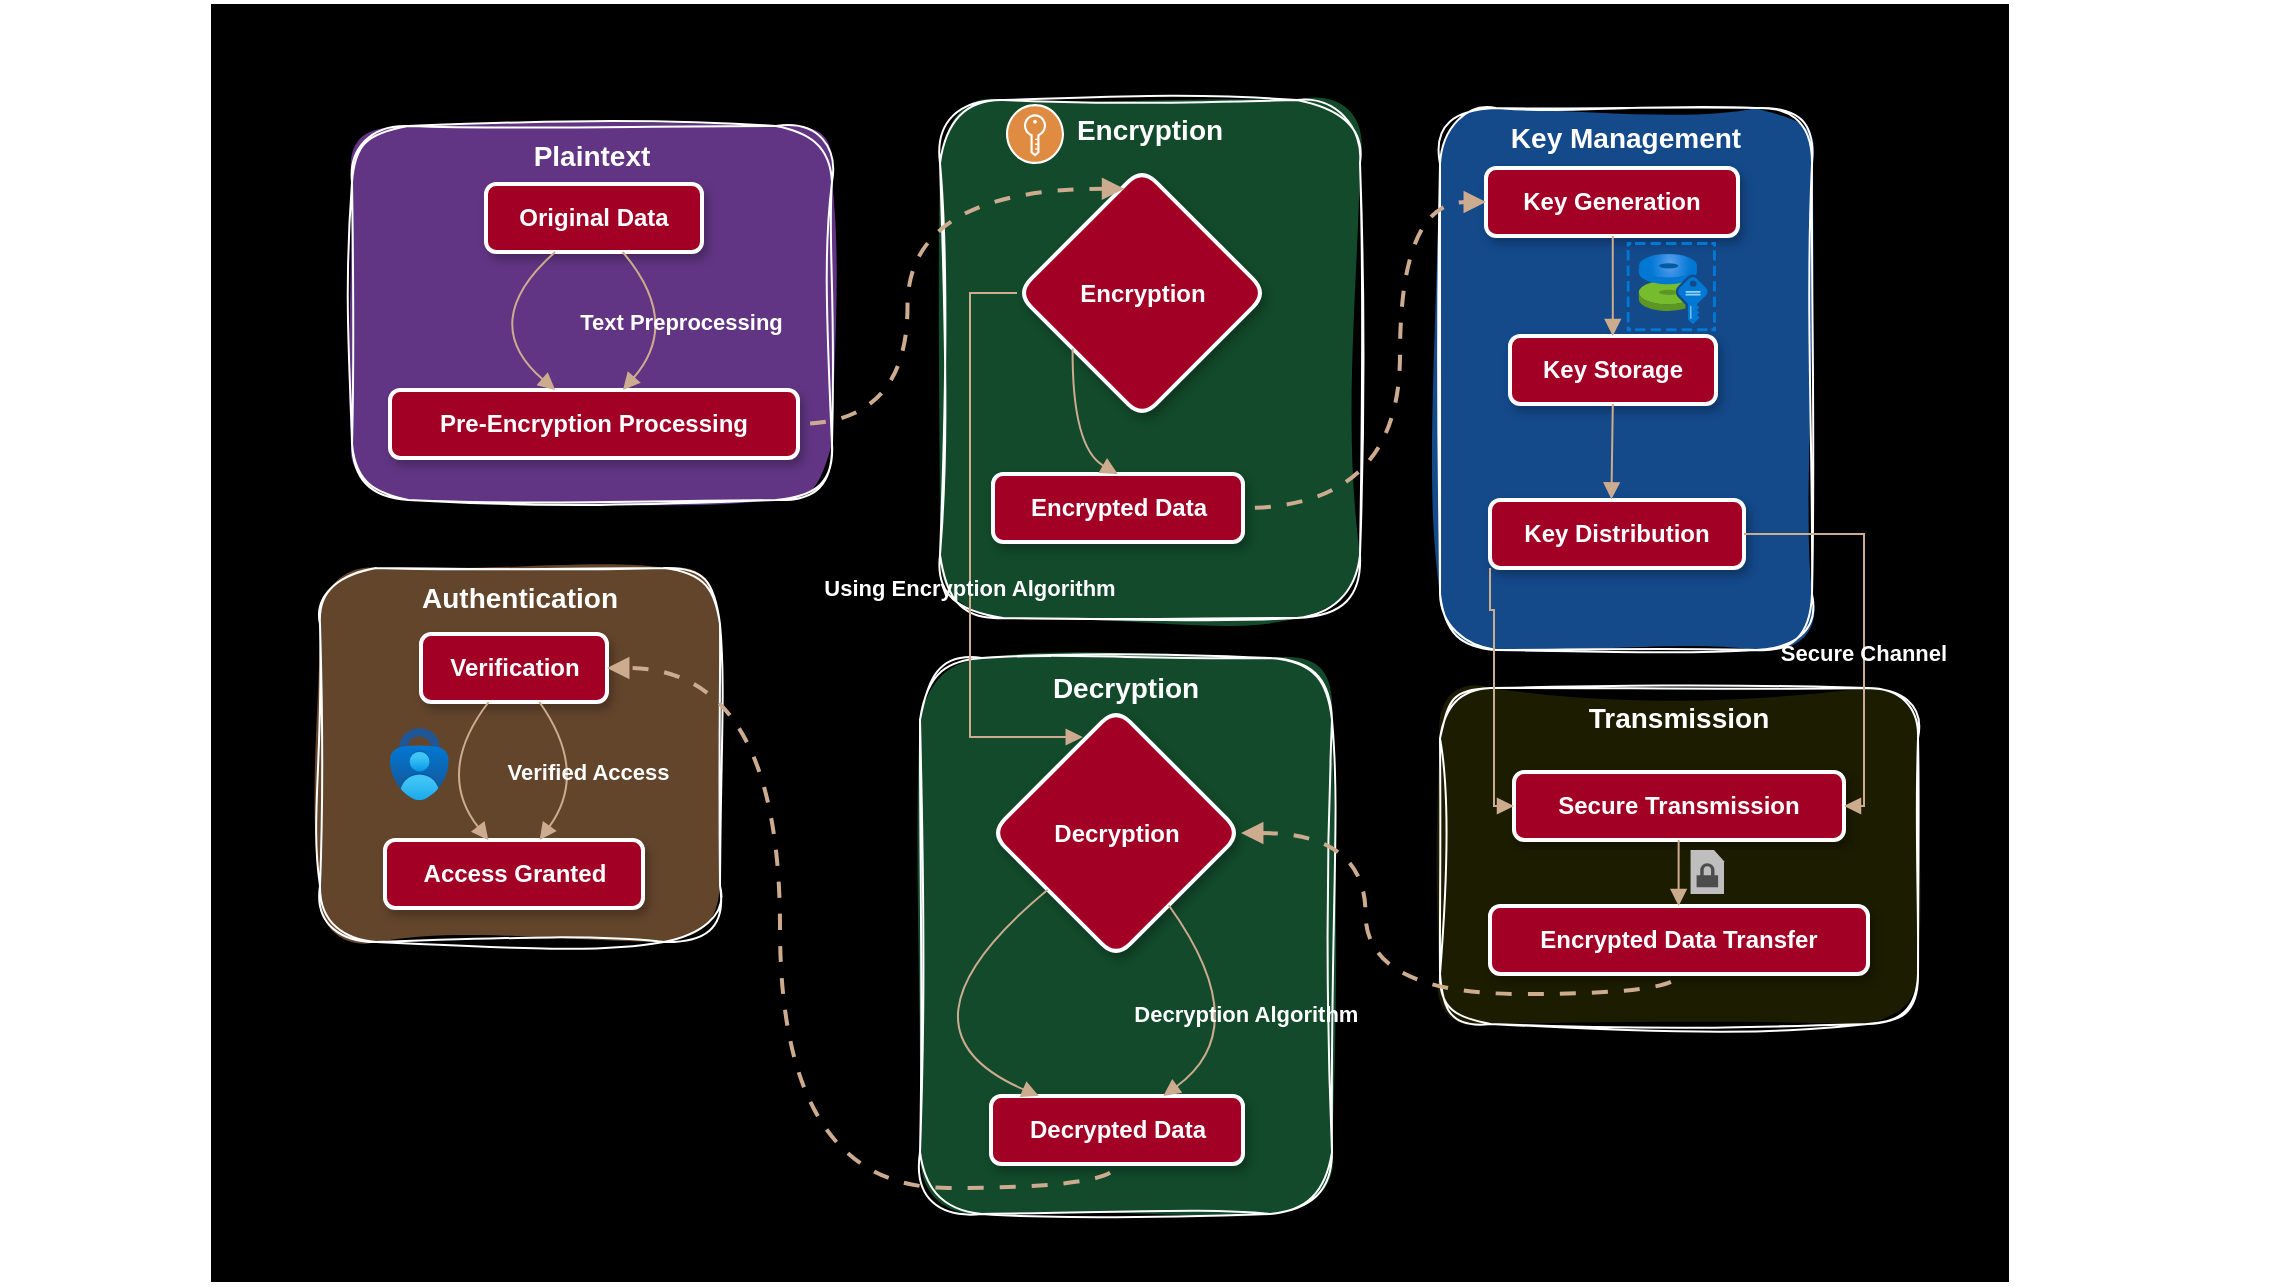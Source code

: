 <mxfile version="24.3.1" type="github">
  <diagram name="Page-1" id="2RcyWgSOfNQtqsGIoNUn">
    <mxGraphModel dx="1950" dy="1701" grid="1" gridSize="10" guides="1" tooltips="1" connect="1" arrows="1" fold="1" page="1" pageScale="1" pageWidth="850" pageHeight="1100" math="0" shadow="0">
      <root>
        <mxCell id="0" />
        <mxCell id="1" parent="0" />
        <mxCell id="EBiVuyQ5UnRu56OWx-yi-166" value="" style="rounded=0;whiteSpace=wrap;html=1;rotation=90;fillColor=#000000;fontStyle=1;strokeColor=#FFFFFF;" vertex="1" parent="1">
          <mxGeometry x="105" y="-152.5" width="640" height="900" as="geometry" />
        </mxCell>
        <mxCell id="EBiVuyQ5UnRu56OWx-yi-167" value="" style="shape=image;verticalLabelPosition=bottom;labelBackgroundColor=default;verticalAlign=top;aspect=fixed;imageAspect=0;image=https://engineering.fb.com/wp-content/uploads/2019/05/SecHero.jpg;opacity=15;" vertex="1" parent="1">
          <mxGeometry x="-129.22" y="-23.25" width="1140.44" height="641.5" as="geometry" />
        </mxCell>
        <mxCell id="EBiVuyQ5UnRu56OWx-yi-127" value="Authentication" style="whiteSpace=wrap;strokeWidth=1;verticalAlign=top;rounded=1;shadow=1;fontSize=14;fontStyle=1;fontColor=#ffffff;fillColor=#63452c;strokeColor=#ffffff;sketch=1;curveFitting=1;jiggle=2;fillStyle=solid;" vertex="1" parent="1">
          <mxGeometry x="30" y="260" width="200" height="187" as="geometry" />
        </mxCell>
        <mxCell id="EBiVuyQ5UnRu56OWx-yi-128" value="Verification" style="whiteSpace=wrap;strokeWidth=2;rounded=1;shadow=1;fontColor=#ffffff;fillColor=#a20025;strokeColor=#FFFFFF;fontStyle=1;" vertex="1" parent="1">
          <mxGeometry x="80.5" y="293" width="93" height="34" as="geometry" />
        </mxCell>
        <mxCell id="EBiVuyQ5UnRu56OWx-yi-129" value="Access Granted" style="whiteSpace=wrap;strokeWidth=2;rounded=1;shadow=1;fontColor=#ffffff;fillColor=#a20025;strokeColor=#FFFFFF;fontStyle=1;" vertex="1" parent="1">
          <mxGeometry x="62.5" y="396" width="129" height="34" as="geometry" />
        </mxCell>
        <mxCell id="EBiVuyQ5UnRu56OWx-yi-130" value="Decryption" style="whiteSpace=wrap;strokeWidth=1;verticalAlign=top;rounded=1;shadow=1;fontSize=14;fontStyle=1;fontColor=#ffffff;fillColor=#124A2B;strokeColor=#ffffff;sketch=1;curveFitting=1;jiggle=2;fillStyle=solid;" vertex="1" parent="1">
          <mxGeometry x="330" y="305" width="206" height="278" as="geometry" />
        </mxCell>
        <mxCell id="EBiVuyQ5UnRu56OWx-yi-131" value="Decryption" style="rhombus;strokeWidth=2;whiteSpace=wrap;rounded=1;shadow=1;fontColor=#ffffff;fillColor=#a20025;strokeColor=#FFFFFF;fontStyle=1;" vertex="1" parent="1">
          <mxGeometry x="365.5" y="330" width="125" height="125" as="geometry" />
        </mxCell>
        <mxCell id="EBiVuyQ5UnRu56OWx-yi-132" value="Decrypted Data" style="whiteSpace=wrap;strokeWidth=2;rounded=1;shadow=1;fontColor=#ffffff;fillColor=#a20025;strokeColor=#FFFFFF;fontStyle=1;" vertex="1" parent="1">
          <mxGeometry x="365.5" y="524" width="126" height="34" as="geometry" />
        </mxCell>
        <mxCell id="EBiVuyQ5UnRu56OWx-yi-133" value="Transmission" style="whiteSpace=wrap;strokeWidth=1;verticalAlign=top;rounded=1;shadow=1;fontSize=14;fontStyle=1;fontColor=#ffffff;fillColor=#1C1C00;strokeColor=#ffffff;sketch=1;curveFitting=1;jiggle=2;fillStyle=solid;" vertex="1" parent="1">
          <mxGeometry x="590" y="320" width="239" height="168" as="geometry" />
        </mxCell>
        <mxCell id="EBiVuyQ5UnRu56OWx-yi-134" value="Secure Transmission" style="whiteSpace=wrap;strokeWidth=2;rounded=1;shadow=1;fontColor=#ffffff;fillColor=#a20025;strokeColor=#FFFFFF;fontStyle=1;" vertex="1" parent="1">
          <mxGeometry x="627" y="362" width="165" height="34" as="geometry" />
        </mxCell>
        <mxCell id="EBiVuyQ5UnRu56OWx-yi-135" value="Encrypted Data Transfer" style="whiteSpace=wrap;strokeWidth=2;rounded=1;shadow=1;fontColor=#ffffff;fillColor=#a20025;strokeColor=#FFFFFF;fontStyle=1;" vertex="1" parent="1">
          <mxGeometry x="615" y="429" width="189" height="34" as="geometry" />
        </mxCell>
        <mxCell id="EBiVuyQ5UnRu56OWx-yi-136" value="Key Management" style="whiteSpace=wrap;strokeWidth=1;verticalAlign=top;fontStyle=1;rounded=1;shadow=1;fontSize=14;fontColor=#ffffff;fillColor=#14498A;strokeColor=#ffffff;glass=0;sketch=1;curveFitting=1;jiggle=2;fillStyle=solid;" vertex="1" parent="1">
          <mxGeometry x="590" y="30" width="186" height="271" as="geometry" />
        </mxCell>
        <mxCell id="EBiVuyQ5UnRu56OWx-yi-137" value="Key Generation" style="whiteSpace=wrap;strokeWidth=2;rounded=1;shadow=1;fontColor=#ffffff;fillColor=#a20025;strokeColor=#FFFFFF;fontStyle=1;" vertex="1" parent="1">
          <mxGeometry x="613" y="60" width="126" height="34" as="geometry" />
        </mxCell>
        <mxCell id="EBiVuyQ5UnRu56OWx-yi-138" value="Key Storage" style="whiteSpace=wrap;strokeWidth=2;rounded=1;shadow=1;fontColor=#ffffff;fillColor=#a20025;strokeColor=#FFFFFF;fontStyle=1;" vertex="1" parent="1">
          <mxGeometry x="625" y="144" width="103" height="34" as="geometry" />
        </mxCell>
        <mxCell id="EBiVuyQ5UnRu56OWx-yi-139" value="Key Distribution" style="whiteSpace=wrap;strokeWidth=2;rounded=1;shadow=1;fontColor=#ffffff;fillColor=#a20025;strokeColor=#FFFFFF;fontStyle=1;" vertex="1" parent="1">
          <mxGeometry x="615" y="226" width="127" height="34" as="geometry" />
        </mxCell>
        <mxCell id="EBiVuyQ5UnRu56OWx-yi-140" value="Encryption" style="whiteSpace=wrap;strokeWidth=1;verticalAlign=top;rounded=1;shadow=1;fontSize=14;fontStyle=1;fontColor=#ffffff;fillColor=#124A2B;strokeColor=#ffffff;fillStyle=solid;sketch=1;curveFitting=1;jiggle=2;" vertex="1" parent="1">
          <mxGeometry x="340" y="26" width="210" height="259" as="geometry" />
        </mxCell>
        <mxCell id="EBiVuyQ5UnRu56OWx-yi-141" value="Encryption" style="rhombus;strokeWidth=2;whiteSpace=wrap;rounded=1;shadow=1;fontColor=#ffffff;fillColor=#a20025;strokeColor=#FFFFFF;fontStyle=1;" vertex="1" parent="1">
          <mxGeometry x="378.5" y="60" width="125" height="125" as="geometry" />
        </mxCell>
        <mxCell id="EBiVuyQ5UnRu56OWx-yi-142" value="Encrypted Data" style="whiteSpace=wrap;strokeWidth=2;rounded=1;shadow=1;fontColor=#ffffff;fillColor=#a20025;strokeColor=#FFFFFF;fontStyle=1;" vertex="1" parent="1">
          <mxGeometry x="366.5" y="213" width="125" height="34" as="geometry" />
        </mxCell>
        <mxCell id="EBiVuyQ5UnRu56OWx-yi-143" value="Plaintext" style="whiteSpace=wrap;strokeWidth=1;verticalAlign=top;rounded=1;shadow=1;fontSize=14;fontStyle=1;fontColor=#ffffff;fillColor=#613583;strokeColor=#ffffff;fillStyle=solid;sketch=1;curveFitting=1;jiggle=2;" vertex="1" parent="1">
          <mxGeometry x="46" y="39" width="240" height="187" as="geometry" />
        </mxCell>
        <mxCell id="EBiVuyQ5UnRu56OWx-yi-144" value="Pre-Encryption Processing" style="whiteSpace=wrap;strokeWidth=2;rounded=1;shadow=1;fontColor=#ffffff;fillColor=#a20025;strokeColor=#FFFFFF;fontStyle=1;" vertex="1" parent="1">
          <mxGeometry x="65" y="171" width="204" height="34" as="geometry" />
        </mxCell>
        <mxCell id="EBiVuyQ5UnRu56OWx-yi-145" value="Original Data" style="whiteSpace=wrap;strokeWidth=2;rounded=1;shadow=1;fontColor=#ffffff;fillColor=#a20025;strokeColor=#FFFFFF;fontStyle=1;" vertex="1" parent="1">
          <mxGeometry x="113" y="68" width="108" height="34" as="geometry" />
        </mxCell>
        <mxCell id="EBiVuyQ5UnRu56OWx-yi-147" value="" style="curved=1;startArrow=none;endArrow=block;exitX=0.32;exitY=1;entryX=0.405;entryY=0;rounded=0;fontColor=#ffffff;fontStyle=1;labelBorderColor=none;strokeColor=#cdab8f;flowAnimation=0;" edge="1" parent="1" source="EBiVuyQ5UnRu56OWx-yi-145" target="EBiVuyQ5UnRu56OWx-yi-144">
          <mxGeometry relative="1" as="geometry">
            <Array as="points">
              <mxPoint x="108" y="137" />
            </Array>
          </mxGeometry>
        </mxCell>
        <mxCell id="EBiVuyQ5UnRu56OWx-yi-148" value="" style="startArrow=none;endArrow=block;exitX=1;exitY=0.5;entryX=0.429;entryY=0.083;rounded=0;exitDx=0;exitDy=0;fontColor=#ffffff;fontStyle=1;labelBorderColor=none;strokeColor=#cdab8f;flowAnimation=1;edgeStyle=orthogonalEdgeStyle;curved=1;entryDx=0;entryDy=0;entryPerimeter=0;strokeWidth=2;" edge="1" parent="1" source="EBiVuyQ5UnRu56OWx-yi-144" target="EBiVuyQ5UnRu56OWx-yi-141">
          <mxGeometry relative="1" as="geometry" />
        </mxCell>
        <mxCell id="EBiVuyQ5UnRu56OWx-yi-149" value="" style="curved=1;startArrow=none;endArrow=block;exitX=-0.003;exitY=0.903;entryX=0.499;entryY=-0.012;rounded=0;fontColor=#ffffff;fontStyle=1;labelBorderColor=none;strokeColor=#cdab8f;flowAnimation=0;" edge="1" parent="1" source="EBiVuyQ5UnRu56OWx-yi-141" target="EBiVuyQ5UnRu56OWx-yi-142">
          <mxGeometry relative="1" as="geometry">
            <Array as="points">
              <mxPoint x="406" y="200" />
            </Array>
          </mxGeometry>
        </mxCell>
        <mxCell id="EBiVuyQ5UnRu56OWx-yi-150" value="" style="startArrow=none;endArrow=block;exitX=1;exitY=0.5;entryX=0;entryY=0.5;rounded=0;exitDx=0;exitDy=0;fontColor=#ffffff;fontStyle=1;labelBorderColor=none;strokeColor=#cdab8f;flowAnimation=1;edgeStyle=orthogonalEdgeStyle;curved=1;entryDx=0;entryDy=0;strokeWidth=2;" edge="1" parent="1" source="EBiVuyQ5UnRu56OWx-yi-142" target="EBiVuyQ5UnRu56OWx-yi-137">
          <mxGeometry relative="1" as="geometry">
            <Array as="points">
              <mxPoint x="570" y="230" />
              <mxPoint x="570" y="77" />
            </Array>
          </mxGeometry>
        </mxCell>
        <mxCell id="EBiVuyQ5UnRu56OWx-yi-151" value="" style="curved=1;startArrow=none;endArrow=block;exitX=0.503;exitY=0.988;entryX=0.499;entryY=-0.012;rounded=0;fontColor=#ffffff;fontStyle=1;labelBorderColor=none;strokeColor=#cdab8f;flowAnimation=0;" edge="1" parent="1" source="EBiVuyQ5UnRu56OWx-yi-137" target="EBiVuyQ5UnRu56OWx-yi-138">
          <mxGeometry relative="1" as="geometry">
            <Array as="points" />
          </mxGeometry>
        </mxCell>
        <mxCell id="EBiVuyQ5UnRu56OWx-yi-152" value="" style="curved=1;startArrow=none;endArrow=block;exitX=0.499;exitY=0.988;entryX=0.478;entryY=-0.01;rounded=0;fontColor=#ffffff;fontStyle=1;labelBorderColor=none;strokeColor=#cdab8f;flowAnimation=0;entryDx=0;entryDy=0;entryPerimeter=0;" edge="1" parent="1" source="EBiVuyQ5UnRu56OWx-yi-138" target="EBiVuyQ5UnRu56OWx-yi-139">
          <mxGeometry relative="1" as="geometry">
            <Array as="points" />
          </mxGeometry>
        </mxCell>
        <mxCell id="EBiVuyQ5UnRu56OWx-yi-153" value="" style="startArrow=none;endArrow=block;entryX=0;entryY=0.5;rounded=0;fontColor=#ffffff;fontStyle=1;labelBorderColor=none;strokeColor=#cdab8f;flowAnimation=0;edgeStyle=orthogonalEdgeStyle;entryDx=0;entryDy=0;exitX=0;exitY=1;exitDx=0;exitDy=0;" edge="1" parent="1" source="EBiVuyQ5UnRu56OWx-yi-139" target="EBiVuyQ5UnRu56OWx-yi-134">
          <mxGeometry relative="1" as="geometry">
            <Array as="points">
              <mxPoint x="615" y="281" />
              <mxPoint x="617" y="281" />
              <mxPoint x="617" y="379" />
            </Array>
            <mxPoint x="617" y="281" as="sourcePoint" />
          </mxGeometry>
        </mxCell>
        <mxCell id="EBiVuyQ5UnRu56OWx-yi-154" value="" style="curved=1;startArrow=none;endArrow=block;exitX=0.499;exitY=0.988;entryX=0.499;entryY=-0.012;rounded=0;fontColor=#ffffff;fontStyle=1;labelBorderColor=none;strokeColor=#cdab8f;flowAnimation=0;" edge="1" parent="1" source="EBiVuyQ5UnRu56OWx-yi-134" target="EBiVuyQ5UnRu56OWx-yi-135">
          <mxGeometry relative="1" as="geometry">
            <Array as="points" />
          </mxGeometry>
        </mxCell>
        <mxCell id="EBiVuyQ5UnRu56OWx-yi-155" value="" style="startArrow=none;endArrow=block;exitX=0.499;exitY=0.988;rounded=0;elbow=vertical;fontColor=#ffffff;fontStyle=1;labelBorderColor=none;strokeColor=#cdab8f;flowAnimation=1;edgeStyle=orthogonalEdgeStyle;curved=1;strokeWidth=2;" edge="1" parent="1" source="EBiVuyQ5UnRu56OWx-yi-135" target="EBiVuyQ5UnRu56OWx-yi-131">
          <mxGeometry relative="1" as="geometry" />
        </mxCell>
        <mxCell id="EBiVuyQ5UnRu56OWx-yi-156" value="" style="curved=1;startArrow=none;endArrow=block;exitX=0.001;exitY=0.914;entryX=0.191;entryY=0.002;rounded=0;fontColor=#ffffff;fontStyle=1;labelBorderColor=none;strokeColor=#cdab8f;flowAnimation=0;" edge="1" parent="1" source="EBiVuyQ5UnRu56OWx-yi-131" target="EBiVuyQ5UnRu56OWx-yi-132">
          <mxGeometry relative="1" as="geometry">
            <Array as="points">
              <mxPoint x="310.5" y="490" />
            </Array>
          </mxGeometry>
        </mxCell>
        <mxCell id="EBiVuyQ5UnRu56OWx-yi-157" value="" style="startArrow=none;endArrow=block;exitX=0.5;exitY=1;entryX=1;entryY=0.5;rounded=0;fontColor=#ffffff;fontStyle=1;labelBorderColor=none;strokeColor=#cdab8f;flowAnimation=1;exitDx=0;exitDy=0;edgeStyle=orthogonalEdgeStyle;curved=1;entryDx=0;entryDy=0;strokeWidth=2;" edge="1" parent="1" source="EBiVuyQ5UnRu56OWx-yi-132" target="EBiVuyQ5UnRu56OWx-yi-128">
          <mxGeometry relative="1" as="geometry">
            <Array as="points">
              <mxPoint x="428" y="570" />
              <mxPoint x="260" y="570" />
              <mxPoint x="260" y="310" />
            </Array>
            <mxPoint x="278.384" y="268" as="sourcePoint" />
          </mxGeometry>
        </mxCell>
        <mxCell id="EBiVuyQ5UnRu56OWx-yi-158" value="" style="curved=1;startArrow=none;endArrow=block;exitX=0.363;exitY=1.002;entryX=0.401;entryY=0.002;rounded=0;fontColor=#ffffff;fontStyle=1;labelBorderColor=none;strokeColor=#cdab8f;flowAnimation=0;" edge="1" parent="1" source="EBiVuyQ5UnRu56OWx-yi-128" target="EBiVuyQ5UnRu56OWx-yi-129">
          <mxGeometry relative="1" as="geometry">
            <Array as="points">
              <mxPoint x="87.5" y="362" />
            </Array>
          </mxGeometry>
        </mxCell>
        <mxCell id="EBiVuyQ5UnRu56OWx-yi-159" value="Text Preprocessing" style="curved=1;startArrow=none;endArrow=block;exitX=0.633;exitY=1;entryX=0.571;entryY=0;rounded=0;fontColor=#ffffff;fontStyle=1;labelBackgroundColor=none;labelBorderColor=none;strokeColor=#cdab8f;flowAnimation=0;" edge="1" parent="1" source="EBiVuyQ5UnRu56OWx-yi-145" target="EBiVuyQ5UnRu56OWx-yi-144">
          <mxGeometry relative="1" as="geometry">
            <Array as="points">
              <mxPoint x="211" y="137" />
            </Array>
          </mxGeometry>
        </mxCell>
        <mxCell id="EBiVuyQ5UnRu56OWx-yi-160" value="Using Encryption Algorithm" style="startArrow=none;endArrow=block;exitX=0;exitY=0.5;entryX=0.367;entryY=0.116;rounded=0;edgeStyle=elbowEdgeStyle;exitDx=0;exitDy=0;fontColor=#ffffff;fontStyle=1;labelBackgroundColor=none;labelBorderColor=none;strokeColor=#cdab8f;flowAnimation=0;entryDx=0;entryDy=0;entryPerimeter=0;" edge="1" parent="1" source="EBiVuyQ5UnRu56OWx-yi-141" target="EBiVuyQ5UnRu56OWx-yi-131">
          <mxGeometry x="0.129" relative="1" as="geometry">
            <Array as="points">
              <mxPoint x="355" y="254" />
            </Array>
            <mxPoint as="offset" />
          </mxGeometry>
        </mxCell>
        <mxCell id="EBiVuyQ5UnRu56OWx-yi-161" value="Secure Channel" style="startArrow=none;endArrow=block;entryX=1;entryY=0.5;rounded=0;exitX=1;exitY=0.5;exitDx=0;exitDy=0;fontColor=#ffffff;fontStyle=1;labelBackgroundColor=none;labelBorderColor=none;strokeColor=#cdab8f;flowAnimation=0;entryDx=0;entryDy=0;edgeStyle=orthogonalEdgeStyle;" edge="1" parent="1" source="EBiVuyQ5UnRu56OWx-yi-139" target="EBiVuyQ5UnRu56OWx-yi-134">
          <mxGeometry x="0.155" relative="1" as="geometry">
            <mxPoint as="offset" />
          </mxGeometry>
        </mxCell>
        <mxCell id="EBiVuyQ5UnRu56OWx-yi-162" value="Decryption Algorithm" style="curved=1;startArrow=none;endArrow=block;exitX=0.866;exitY=1.001;entryX=0.683;entryY=0.002;rounded=0;fontColor=#ffffff;fontStyle=1;labelBackgroundColor=none;labelBorderColor=none;strokeColor=#cdab8f;flowAnimation=0;" edge="1" parent="1" source="EBiVuyQ5UnRu56OWx-yi-131" target="EBiVuyQ5UnRu56OWx-yi-132">
          <mxGeometry relative="1" as="geometry">
            <Array as="points">
              <mxPoint x="498.5" y="490" />
            </Array>
          </mxGeometry>
        </mxCell>
        <mxCell id="EBiVuyQ5UnRu56OWx-yi-163" value="Verified Access" style="curved=1;startArrow=none;endArrow=block;exitX=0.637;exitY=1.002;entryX=0.599;entryY=0.002;rounded=0;fontColor=#ffffff;fontStyle=1;labelBackgroundColor=none;labelBorderColor=none;strokeColor=#cdab8f;flowAnimation=0;" edge="1" parent="1" source="EBiVuyQ5UnRu56OWx-yi-128" target="EBiVuyQ5UnRu56OWx-yi-129">
          <mxGeometry relative="1" as="geometry">
            <Array as="points">
              <mxPoint x="164.5" y="362" />
            </Array>
          </mxGeometry>
        </mxCell>
        <mxCell id="EBiVuyQ5UnRu56OWx-yi-168" value="" style="shape=image;verticalLabelPosition=bottom;labelBackgroundColor=default;verticalAlign=top;aspect=fixed;imageAspect=0;image=https://www.cybervie.com/wp-content/uploads/2018/08/logo.png;" vertex="1" parent="1">
          <mxGeometry x="-20" y="-20.25" width="121.71" height="46.25" as="geometry" />
        </mxCell>
        <mxCell id="EBiVuyQ5UnRu56OWx-yi-171" value="" style="image;aspect=fixed;html=1;points=[];align=center;fontSize=12;image=img/lib/azure2/compute/Disk_Encryption_Sets.svg;shadow=0;" vertex="1" parent="1">
          <mxGeometry x="683.25" y="97" width="44.75" height="44.75" as="geometry" />
        </mxCell>
        <mxCell id="EBiVuyQ5UnRu56OWx-yi-172" value="" style="pointerEvents=1;shadow=0;dashed=0;html=1;strokeColor=none;fillColor=#DF8C42;labelPosition=center;verticalLabelPosition=bottom;verticalAlign=top;align=center;outlineConnect=0;shape=mxgraph.veeam2.encrypted;" vertex="1" parent="1">
          <mxGeometry x="373" y="28" width="29" height="30" as="geometry" />
        </mxCell>
        <mxCell id="EBiVuyQ5UnRu56OWx-yi-173" value="" style="shape=image;html=1;verticalAlign=top;verticalLabelPosition=bottom;labelBackgroundColor=#ffffff;imageAspect=0;aspect=fixed;image=https://cdn1.iconfinder.com/data/icons/competitive-strategy-and-corporate-training/512/566_encryption_files_folder_network_secure_cyber_spot_security-128.png;" vertex="1" parent="1">
          <mxGeometry x="786.5" y="264" width="36.5" height="36.5" as="geometry" />
        </mxCell>
        <mxCell id="EBiVuyQ5UnRu56OWx-yi-175" value="" style="outlineConnect=0;dashed=0;verticalLabelPosition=bottom;verticalAlign=top;align=center;html=1;shape=mxgraph.aws3.encrypted_data;fillColor=#7D7C7C;gradientColor=none;" vertex="1" parent="1">
          <mxGeometry x="715.31" y="401" width="16.69" height="22" as="geometry" />
        </mxCell>
        <mxCell id="EBiVuyQ5UnRu56OWx-yi-176" value="" style="image;aspect=fixed;html=1;points=[];align=center;fontSize=12;image=img/lib/azure2/security/Multifactor_Authentication.svg;" vertex="1" parent="1">
          <mxGeometry x="65" y="340" width="29.33" height="36" as="geometry" />
        </mxCell>
      </root>
    </mxGraphModel>
  </diagram>
</mxfile>
